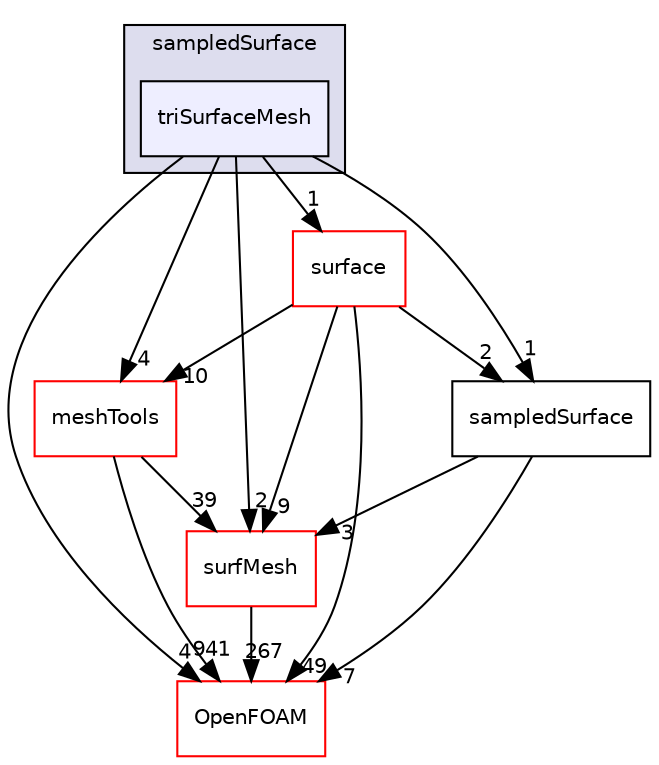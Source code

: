 digraph "src/sampling/sampledSurface/triSurfaceMesh" {
  bgcolor=transparent;
  compound=true
  node [ fontsize="10", fontname="Helvetica"];
  edge [ labelfontsize="10", labelfontname="Helvetica"];
  subgraph clusterdir_daf57321dd7c30092fd489dbb1aa8219 {
    graph [ bgcolor="#ddddee", pencolor="black", label="sampledSurface" fontname="Helvetica", fontsize="10", URL="dir_daf57321dd7c30092fd489dbb1aa8219.html"]
  dir_571a6c74f7928ea597de0ea02e4ece8a [shape=box, label="triSurfaceMesh", style="filled", fillcolor="#eeeeff", pencolor="black", URL="dir_571a6c74f7928ea597de0ea02e4ece8a.html"];
  }
  dir_0a88fe22feb23ce5f078a04a1df67721 [shape=box label="surfMesh" color="red" URL="dir_0a88fe22feb23ce5f078a04a1df67721.html"];
  dir_ae30ad0bef50cf391b24c614251bb9fd [shape=box label="meshTools" color="red" URL="dir_ae30ad0bef50cf391b24c614251bb9fd.html"];
  dir_d52de1bc4d4115df4cf40033a334db55 [shape=box label="sampledSurface" URL="dir_d52de1bc4d4115df4cf40033a334db55.html"];
  dir_e1701b8b608069e995cfd3c25d5e4969 [shape=box label="surface" color="red" URL="dir_e1701b8b608069e995cfd3c25d5e4969.html"];
  dir_c5473ff19b20e6ec4dfe5c310b3778a8 [shape=box label="OpenFOAM" color="red" URL="dir_c5473ff19b20e6ec4dfe5c310b3778a8.html"];
  dir_0a88fe22feb23ce5f078a04a1df67721->dir_c5473ff19b20e6ec4dfe5c310b3778a8 [headlabel="267", labeldistance=1.5 headhref="dir_003623_002151.html"];
  dir_ae30ad0bef50cf391b24c614251bb9fd->dir_0a88fe22feb23ce5f078a04a1df67721 [headlabel="39", labeldistance=1.5 headhref="dir_001949_003623.html"];
  dir_ae30ad0bef50cf391b24c614251bb9fd->dir_c5473ff19b20e6ec4dfe5c310b3778a8 [headlabel="941", labeldistance=1.5 headhref="dir_001949_002151.html"];
  dir_571a6c74f7928ea597de0ea02e4ece8a->dir_0a88fe22feb23ce5f078a04a1df67721 [headlabel="2", labeldistance=1.5 headhref="dir_003593_003623.html"];
  dir_571a6c74f7928ea597de0ea02e4ece8a->dir_ae30ad0bef50cf391b24c614251bb9fd [headlabel="4", labeldistance=1.5 headhref="dir_003593_001949.html"];
  dir_571a6c74f7928ea597de0ea02e4ece8a->dir_d52de1bc4d4115df4cf40033a334db55 [headlabel="1", labeldistance=1.5 headhref="dir_003593_003589.html"];
  dir_571a6c74f7928ea597de0ea02e4ece8a->dir_e1701b8b608069e995cfd3c25d5e4969 [headlabel="1", labeldistance=1.5 headhref="dir_003593_003594.html"];
  dir_571a6c74f7928ea597de0ea02e4ece8a->dir_c5473ff19b20e6ec4dfe5c310b3778a8 [headlabel="4", labeldistance=1.5 headhref="dir_003593_002151.html"];
  dir_d52de1bc4d4115df4cf40033a334db55->dir_0a88fe22feb23ce5f078a04a1df67721 [headlabel="3", labeldistance=1.5 headhref="dir_003589_003623.html"];
  dir_d52de1bc4d4115df4cf40033a334db55->dir_c5473ff19b20e6ec4dfe5c310b3778a8 [headlabel="7", labeldistance=1.5 headhref="dir_003589_002151.html"];
  dir_e1701b8b608069e995cfd3c25d5e4969->dir_0a88fe22feb23ce5f078a04a1df67721 [headlabel="9", labeldistance=1.5 headhref="dir_003594_003623.html"];
  dir_e1701b8b608069e995cfd3c25d5e4969->dir_ae30ad0bef50cf391b24c614251bb9fd [headlabel="10", labeldistance=1.5 headhref="dir_003594_001949.html"];
  dir_e1701b8b608069e995cfd3c25d5e4969->dir_d52de1bc4d4115df4cf40033a334db55 [headlabel="2", labeldistance=1.5 headhref="dir_003594_003589.html"];
  dir_e1701b8b608069e995cfd3c25d5e4969->dir_c5473ff19b20e6ec4dfe5c310b3778a8 [headlabel="49", labeldistance=1.5 headhref="dir_003594_002151.html"];
}

